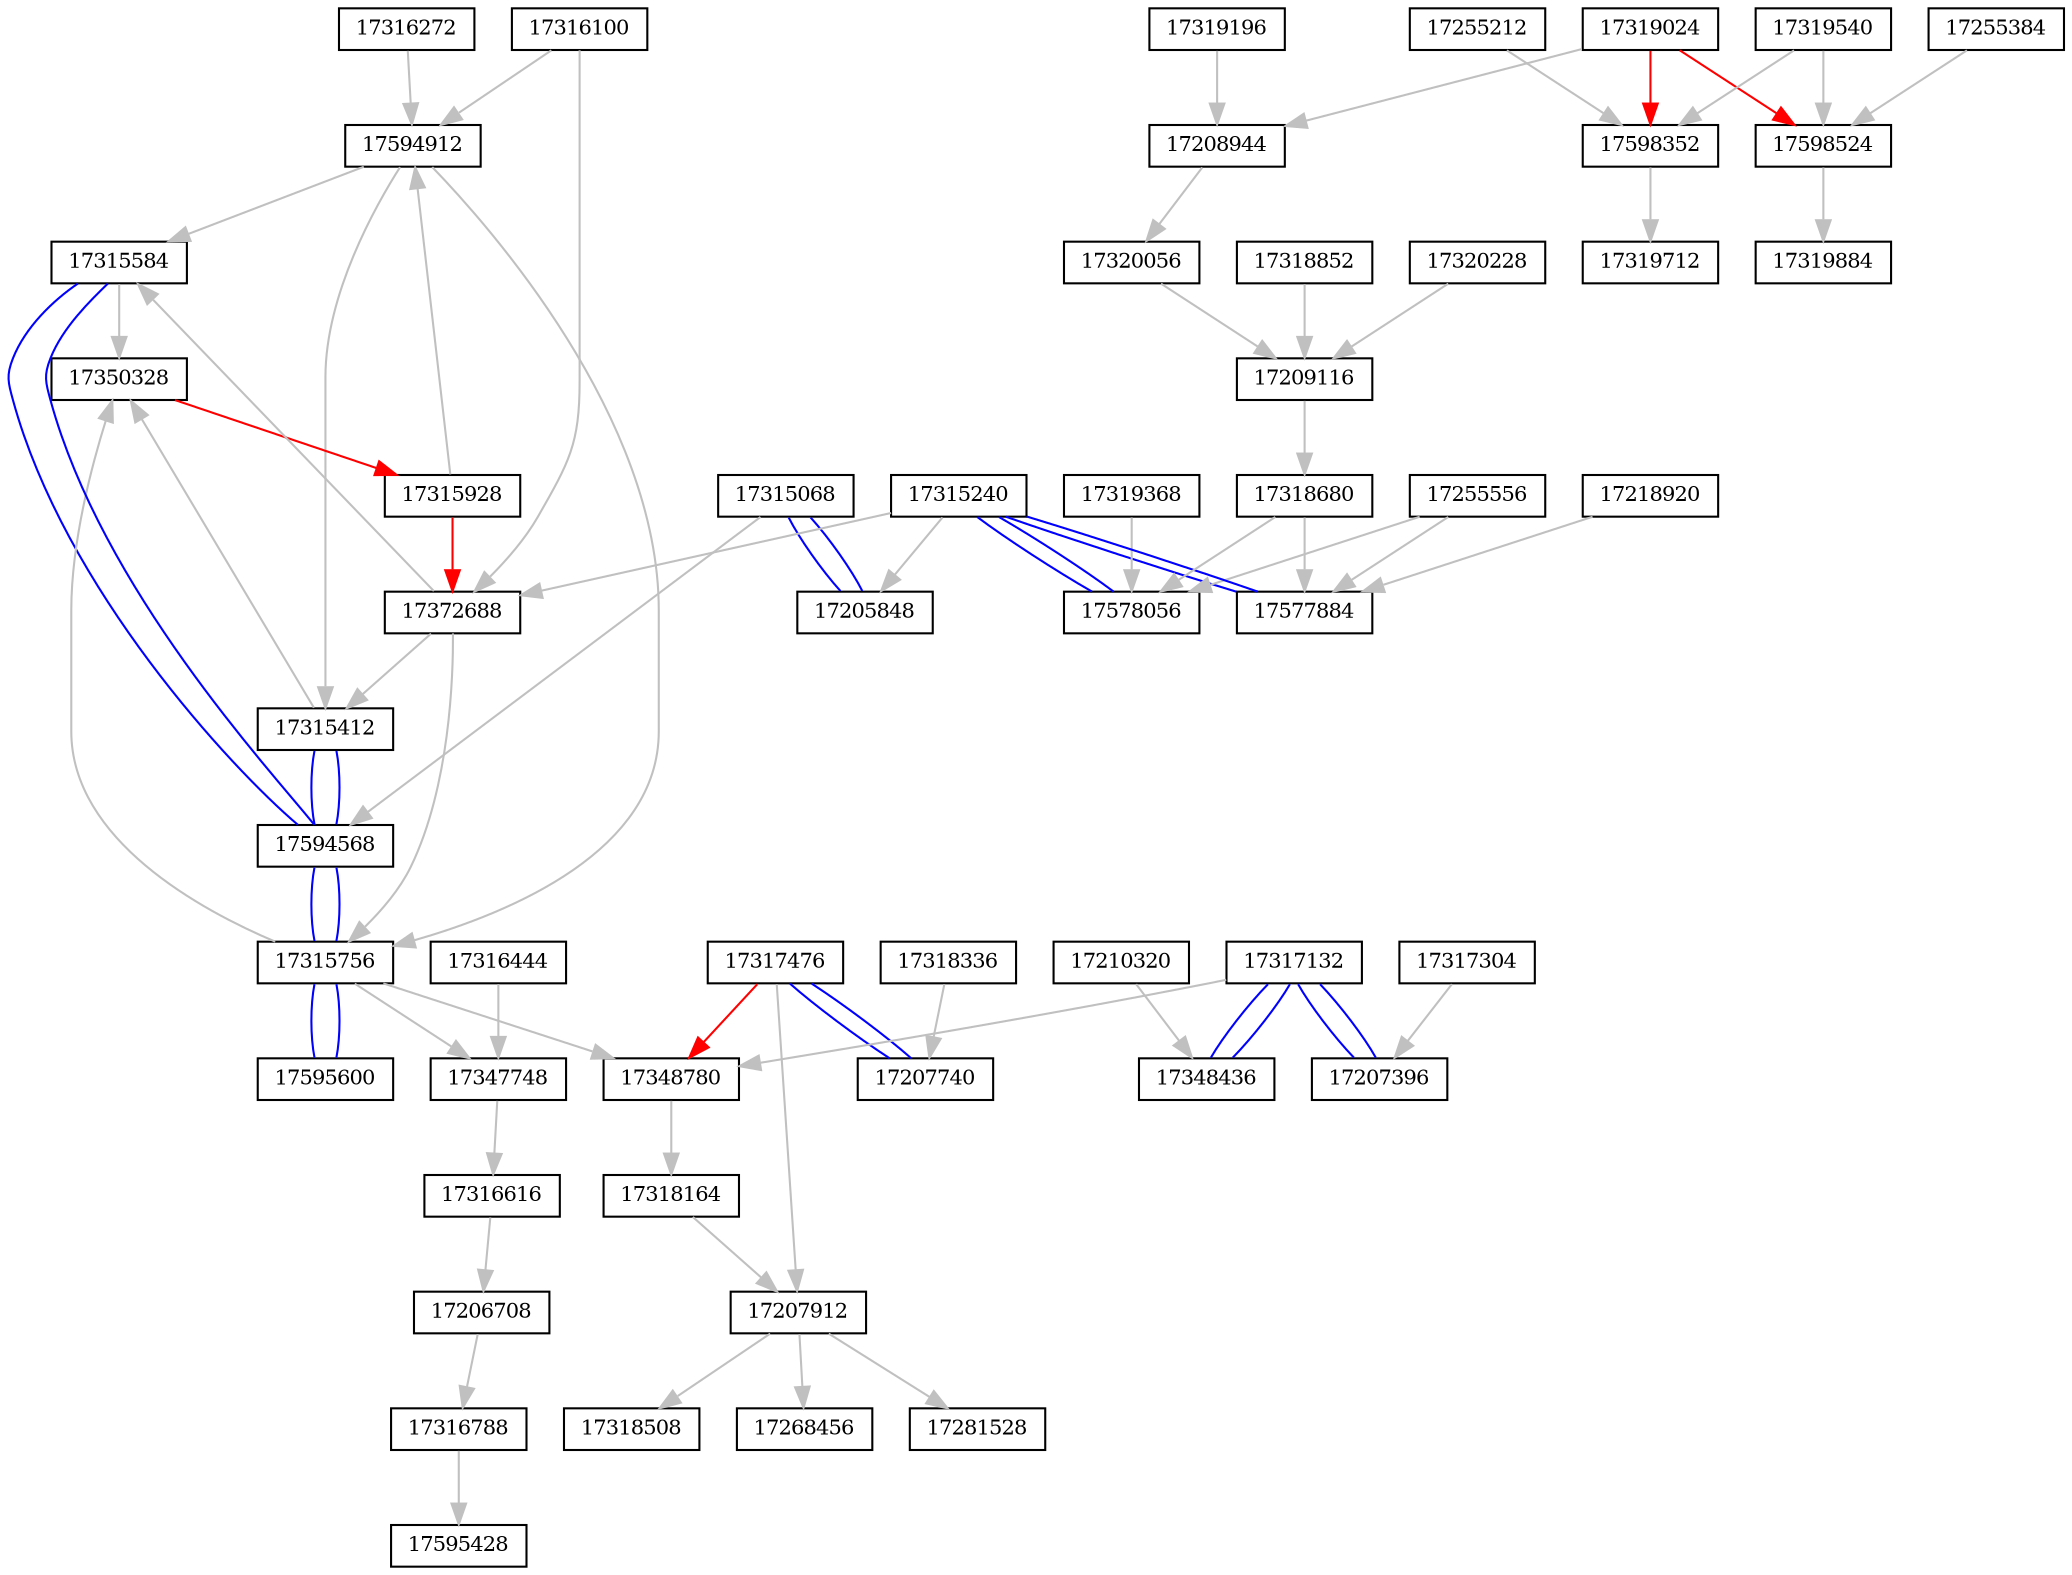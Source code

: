 graph G {
	node [label="\N", shape=box, fontsize=10];
	graph [overlap=true,splines=true,bb="0,0,478,731"];
	17594912 [label=17594912, height="0.28", width="0.78", pos="247,253"];
	17315584 [label=17315584, height="0.28", width="0.78", pos="315,242"];
	17350328 [label=17350328, height="0.28", width="0.78", pos="285,203"];
	17315928 [label=17315928, height="0.28", width="0.78", pos="289,258"];
	17372688 [label=17372688, height="0.28", width="0.78", pos="286,280"];
	17315756 [label=17315756, height="0.28", width="0.78", pos="246,214"];
	17595600 [label=17595600, height="0.28", width="0.78", pos="212,221"];
	17347748 [label=17347748, height="0.28", width="0.78", pos="298,173"];
	17316616 [label=17316616, height="0.28", width="0.78", pos="329,131"];
	17206708 [label=17206708, height="0.28", width="0.78", pos="364,95"];
	17316788 [label=17316788, height="0.28", width="0.78", pos="391,55"];
	17595428 [label=17595428, height="0.28", width="0.78", pos="410,11"];
	17316444 [label=17316444, height="0.28", width="0.78", pos="356,185"];
	17348780 [label=17348780, height="0.28", width="0.78", pos="187,194"];
	17318164 [label=17318164, height="0.28", width="0.78", pos="187,141"];
	17207912 [label=17207912, height="0.28", width="0.78", pos="154,100"];
	17268456 [label=17268456, height="0.28", width="0.78", pos="182,54"];
	17281528 [label=17281528, height="0.28", width="0.78", pos="144,51"];
	17318508 [label=17318508, height="0.28", width="0.78", pos="108,73"];
	17317476 [label=17317476, height="0.28", width="0.78", pos="152,154"];
	17207740 [label=17207740, height="0.28", width="0.78", pos="96,156"];
	17318336 [label=17318336, height="0.28", width="0.78", pos="45,196"];
	17317132 [label=17317132, height="0.28", width="0.78", pos="135,222"];
	17348436 [label=17348436, height="0.28", width="0.78", pos="77,228"];
	17210320 [label=17210320, height="0.28", width="0.78", pos="29,269"];
	17207396 [label=17207396, height="0.28", width="0.78", pos="95,242"];
	17317304 [label=17317304, height="0.28", width="0.78", pos="47,270"];
	17594568 [label=17594568, height="0.28", width="0.78", pos="270,231"];
	17315412 [label=17315412, height="0.28", width="0.78", pos="303,242"];
	17315068 [label=17315068, height="0.28", width="0.78", pos="284,296"];
	17205848 [label=17205848, height="0.28", width="0.78", pos="343,315"];
	17315240 [label=17315240, height="0.28", width="0.78", pos="300,338"];
	17578056 [label=17578056, height="0.28", width="0.78", pos="324,384"];
	17319368 [label=17319368, height="0.28", width="0.78", pos="380,391"];
	17255556 [label=17255556, height="0.28", width="0.78", pos="328,414"];
	17577884 [label=17577884, height="0.28", width="0.78", pos="278,390"];
	17218920 [label=17218920, height="0.28", width="0.78", pos="228,406"];
	17318680 [label=17318680, height="0.28", width="0.78", pos="292,438"];
	17209116 [label=17209116, height="0.28", width="0.78", pos="276,492"];
	17318852 [label=17318852, height="0.28", width="0.78", pos="240,519"];
	17320228 [label=17320228, height="0.28", width="0.78", pos="217,503"];
	17320056 [label=17320056, height="0.28", width="0.78", pos="299,542"];
	17208944 [label=17208944, height="0.28", width="0.78", pos="301,599"];
	17319024 [label=17319024, height="0.28", width="0.78", pos="341,630"];
	17598352 [label=17598352, height="0.28", width="0.78", pos="354,673"];
	17319712 [label=17319712, height="0.28", width="0.78", pos="411,645"];
	17255212 [label=17255212, height="0.28", width="0.78", pos="323,719"];
	17319540 [label=17319540, height="0.28", width="0.78", pos="403,698"];
	17598524 [label=17598524, height="0.28", width="0.78", pos="391,658"];
	17319884 [label=17319884, height="0.28", width="0.78", pos="449,645"];
	17255384 [label=17255384, height="0.28", width="0.78", pos="387,720"];
	17319196 [label=17319196, height="0.28", width="0.78", pos="254,627"];
	17316100 [label=17316100, height="0.28", width="0.78", pos="252,304"];
	17316272 [label=17316272, height="0.28", width="0.78", pos="200,279"];
	17594912 -- 17315584 [color=grey, dir=forward, pos="e,287,246 275,248 276,248 276,248 277,248"];
	17594912 -- 17315756 [color=grey, dir=forward, pos="e,246,224 247,243 247,240 247,237 247,234"];
	17594912 -- 17315412 [color=grey, dir=forward, pos="e,275,247 275,247 275,247 275,247 275,247"];
	17315584 -- 17350328 [color=grey, dir=forward, pos="e,293,213 307,232 305,229 302,225 299,221"];
	17315584 -- 17594568 [color=blue, pos="301,232 300,232 299,231 298,231"];
	17350328 -- 17315928 [color=red, dir=forward, pos="e,288,248 286,213 287,220 287,229 288,238"];
	17315928 -- 17594912 [color=grey, dir=forward, pos="e,261,255 261,255 261,255 261,255 261,255"];
	17315928 -- 17372688 [color=red, dir=forward, pos="e,288,270 288,268 288,268 288,268 288,269"];
	17372688 -- 17315584 [color=grey, dir=forward, pos="e,307,252 294,270 296,267 299,263 301,260"];
	17372688 -- 17315756 [color=grey, dir=forward, pos="e,252,224 280,270 274,260 265,245 257,233"];
	17372688 -- 17315412 [color=grey, dir=forward, pos="e,299,252 291,270 292,267 293,264 294,261"];
	17315756 -- 17595600 [color=blue, pos="218,214 218,214 218,214 218,214"];
	17315756 -- 17347748 [color=grey, dir=forward, pos="e,285,183 259,204 265,200 271,195 277,190"];
	17315756 -- 17350328 [color=grey, dir=forward, pos="e,274,206 274,206 274,206 274,206 274,206"];
	17315756 -- 17348780 [color=grey, dir=forward, pos="e,215,203 218,204 218,204 218,204 218,204"];
	17315756 -- 17594568 [color=blue, pos="249,224 249,224 249,224 249,224"];
	17595600 -- 17315756 [color=blue, pos="240,220 240,220 240,220 240,220"];
	17347748 -- 17316616 [color=grey, dir=forward, pos="e,322,141 306,163 309,159 313,154 316,149"];
	17316616 -- 17206708 [color=grey, dir=forward, pos="e,354,105 339,121 342,118 344,115 347,112"];
	17206708 -- 17316788 [color=grey, dir=forward, pos="e,384,65 371,85 373,82 376,78 378,74"];
	17316788 -- 17595428 [color=grey, dir=forward, pos="e,406,21 395,45 397,41 399,35 401,30"];
	17316444 -- 17347748 [color=grey, dir=forward, pos="e,326,179 328,179 328,179 328,179 327,179"];
	17348780 -- 17318164 [color=grey, dir=forward, pos="e,187,151 187,184 187,177 187,169 187,161"];
	17318164 -- 17207912 [color=grey, dir=forward, pos="e,162,110 179,131 176,127 172,123 168,118"];
	17207912 -- 17268456 [color=grey, dir=forward, pos="e,176,64 160,90 163,85 167,79 171,73"];
	17207912 -- 17281528 [color=grey, dir=forward, pos="e,146,61 152,90 151,84 149,77 148,71"];
	17207912 -- 17318508 [color=grey, dir=forward, pos="e,125,83 137,90 136,89 135,89 134,88"];
	17317476 -- 17207912 [color=grey, dir=forward, pos="e,154,110 152,144 153,137 153,128 153,120"];
	17317476 -- 17207740 [color=blue, pos="124,148 124,148 124,148 124,148"];
	17317476 -- 17348780 [color=red, dir=forward, pos="e,178,184 161,164 164,168 168,172 171,176"];
	17207740 -- 17317476 [color=blue, pos="124,161 124,161 124,161 124,161"];
	17318336 -- 17207740 [color=grey, dir=forward, pos="e,83,166 58,186 63,182 69,177 75,172"];
	17317132 -- 17348436 [color=blue, pos="107,218 106,218 106,218 105,218"];
	17317132 -- 17207396 [color=blue, pos="107,228 105,229 102,231 101,232"];
	17317132 -- 17348780 [color=grey, dir=forward, pos="e,169,204 154,212 156,211 158,210 160,209"];
	17348436 -- 17317132 [color=blue, pos="105,231 106,231 106,231 107,231"];
	17210320 -- 17348436 [color=grey, dir=forward, pos="e,65,238 41,259 46,255 52,250 57,245"];
	17207396 -- 17317132 [color=blue, pos="123,234 124,233 125,233 127,232"];
	17317304 -- 17207396 [color=grey, dir=forward, pos="e,78,252 64,260 66,259 67,258 69,257"];
	17594568 -- 17315584 [color=blue, pos="286,241 286,241 287,241 287,241"];
	17594568 -- 17315756 [color=blue, pos="265,221 265,221 265,221 265,221"];
	17594568 -- 17315412 [color=blue, pos="280,241 280,241 280,241 280,241"];
	17315412 -- 17350328 [color=grey, dir=forward, pos="e,290,213 298,232 297,229 296,226 294,223"];
	17315412 -- 17594568 [color=blue, pos="293,232 293,232 293,232 293,232"];
	17315068 -- 17205848 [color=blue, pos="297,306 302,309 309,311 315,313"];
	17315068 -- 17594568 [color=grey, dir=forward, pos="e,272,241 282,286 280,277 277,263 274,251"];
	17205848 -- 17315068 [color=blue, pos="331,305 326,302 319,300 312,298"];
	17315240 -- 17578056 [color=blue, pos="299,348 302,356 307,366 312,374"];
	17315240 -- 17372688 [color=grey, dir=forward, pos="e,289,290 298,328 296,320 293,309 291,300"];
	17315240 -- 17577884 [color=blue, pos="289,348 283,357 278,371 276,380"];
	17315240 -- 17205848 [color=grey, dir=forward, pos="e,325,325 319,328 319,328 319,328 319,328"];
	17578056 -- 17315240 [color=blue, pos="324,374 321,366 316,356 311,348"];
	17319368 -- 17578056 [color=grey, dir=forward, pos="e,352,388 352,388 352,388 352,388 352,388"];
	17255556 -- 17578056 [color=grey, dir=forward, pos="e,325,394 327,404 327,404 327,404 327,404"];
	17255556 -- 17577884 [color=grey, dir=forward, pos="e,299,400 307,404 307,404 307,404 307,404"];
	17577884 -- 17315240 [color=blue, pos="288,380 293,371 298,357 301,348"];
	17218920 -- 17577884 [color=grey, dir=forward, pos="e,256,397 256,397 256,397 256,397 256,397"];
	17318680 -- 17578056 [color=grey, dir=forward, pos="e,318,394 298,428 302,421 308,411 313,403"];
	17318680 -- 17577884 [color=grey, dir=forward, pos="e,281,400 289,428 288,423 286,416 284,410"];
	17209116 -- 17318680 [color=grey, dir=forward, pos="e,289,448 279,482 281,475 284,466 286,458"];
	17318852 -- 17209116 [color=grey, dir=forward, pos="e,262,502 253,509 253,509 254,508 254,508"];
	17320228 -- 17209116 [color=grey, dir=forward, pos="e,248,497 245,498 245,498 245,498 245,498"];
	17320056 -- 17209116 [color=grey, dir=forward, pos="e,281,502 294,532 291,526 288,519 285,512"];
	17208944 -- 17320056 [color=grey, dir=forward, pos="e,299,552 301,589 300,581 300,571 300,562"];
	17319024 -- 17598352 [color=red, dir=forward, pos="e,351,663 344,640 345,644 347,649 348,653"];
	17319024 -- 17208944 [color=grey, dir=forward, pos="e,314,609 328,620 326,619 324,617 322,616"];
	17319024 -- 17598524 [color=red, dir=forward, pos="e,373,648 359,640 361,641 362,642 364,643"];
	17598352 -- 17319712 [color=grey, dir=forward, pos="e,391,655 375,663 377,662 380,661 382,659"];
	17255212 -- 17598352 [color=grey, dir=forward, pos="e,347,683 330,709 333,704 337,698 341,692"];
	17319540 -- 17598352 [color=grey, dir=forward, pos="e,374,683 383,688 383,688 383,688 383,688"];
	17319540 -- 17598524 [color=grey, dir=forward, pos="e,394,668 400,688 399,685 398,681 397,678"];
	17598524 -- 17319884 [color=grey, dir=forward, pos="e,421,652 419,652 419,652 419,652 420,652"];
	17255384 -- 17598524 [color=grey, dir=forward, pos="e,390,668 388,710 389,701 389,689 390,678"];
	17319196 -- 17208944 [color=grey, dir=forward, pos="e,284,609 271,617 272,616 274,615 275,614"];
	17316100 -- 17594912 [color=grey, dir=forward, pos="e,248,263 251,294 250,288 250,280 249,273"];
	17316100 -- 17372688 [color=grey, dir=forward, pos="e,272,290 266,294 266,294 266,294 266,294"];
	17316272 -- 17594912 [color=grey, dir=forward, pos="e,229,263 218,269 219,269 220,268 220,268"];
}
